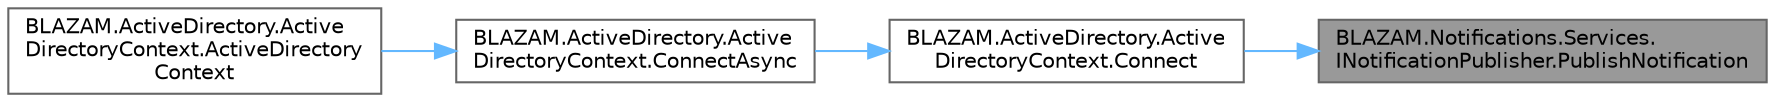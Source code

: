 digraph "BLAZAM.Notifications.Services.INotificationPublisher.PublishNotification"
{
 // LATEX_PDF_SIZE
  bgcolor="transparent";
  edge [fontname=Helvetica,fontsize=10,labelfontname=Helvetica,labelfontsize=10];
  node [fontname=Helvetica,fontsize=10,shape=box,height=0.2,width=0.4];
  rankdir="RL";
  Node1 [id="Node000001",label="BLAZAM.Notifications.Services.\lINotificationPublisher.PublishNotification",height=0.2,width=0.4,color="gray40", fillcolor="grey60", style="filled", fontcolor="black",tooltip="Publishes a notification to a single user."];
  Node1 -> Node2 [id="edge4_Node000001_Node000002",dir="back",color="steelblue1",style="solid",tooltip=" "];
  Node2 [id="Node000002",label="BLAZAM.ActiveDirectory.Active\lDirectoryContext.Connect",height=0.2,width=0.4,color="grey40", fillcolor="white", style="filled",URL="$class_b_l_a_z_a_m_1_1_active_directory_1_1_active_directory_context.html#af8dcf4f6565ffe21920bde7e4a208164",tooltip="Attempts a connection to the Active Directory server."];
  Node2 -> Node3 [id="edge5_Node000002_Node000003",dir="back",color="steelblue1",style="solid",tooltip=" "];
  Node3 [id="Node000003",label="BLAZAM.ActiveDirectory.Active\lDirectoryContext.ConnectAsync",height=0.2,width=0.4,color="grey40", fillcolor="white", style="filled",URL="$class_b_l_a_z_a_m_1_1_active_directory_1_1_active_directory_context.html#a1ce41123999925ab6b6959e8ceade90f",tooltip="connects to an Active Directory server. It first checks the database connection status,..."];
  Node3 -> Node4 [id="edge6_Node000003_Node000004",dir="back",color="steelblue1",style="solid",tooltip=" "];
  Node4 [id="Node000004",label="BLAZAM.ActiveDirectory.Active\lDirectoryContext.ActiveDirectory\lContext",height=0.2,width=0.4,color="grey40", fillcolor="white", style="filled",URL="$class_b_l_a_z_a_m_1_1_active_directory_1_1_active_directory_context.html#aa938f5b0cb058b18a1e315ccdfa7ff4b",tooltip="Initializes the applications Active Directory connection. It takes the information from the ActiveDir..."];
}
